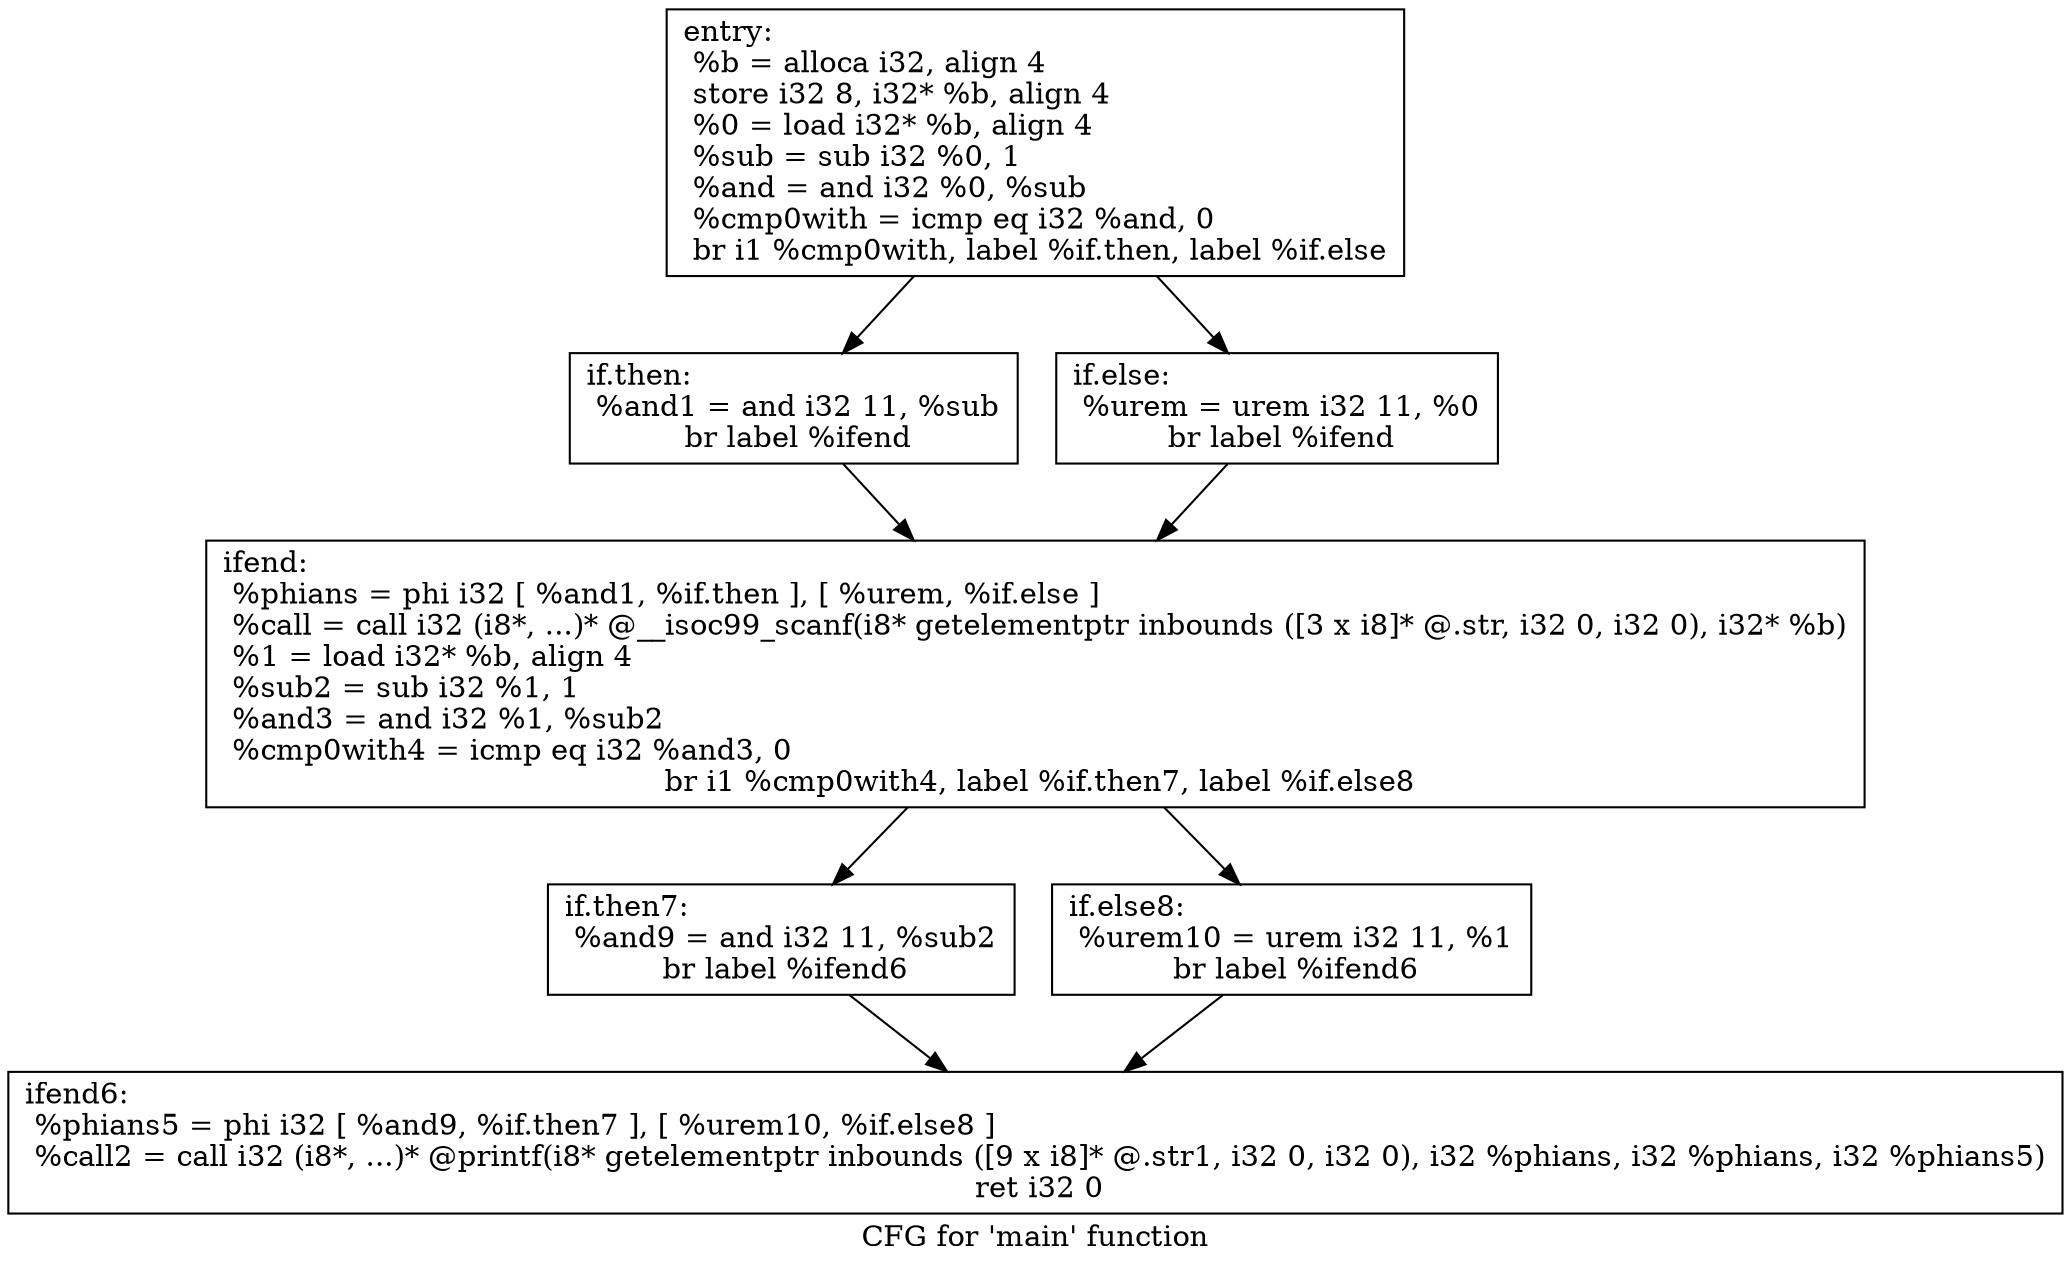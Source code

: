 digraph "CFG for 'main' function" {
 label="CFG for 'main' function";

Node0x42e7130 [shape=record,label="{entry:\l  %b = alloca i32, align 4\l  store i32 8, i32* %b, align 4\l  %0 = load i32* %b, align 4\l  %sub = sub i32 %0, 1\l  %and = and i32 %0, %sub\l  %cmp0with = icmp eq i32 %and, 0\l  br i1 %cmp0with, label %if.then, label %if.else}"];
Node0x42e7130 -> Node0x42e7f30;
Node0x42e7130 -> Node0x42e8020;
Node0x42e7f30 [shape=record,label="{if.then:\l  %and1 = and i32 11, %sub\l  br label %ifend}"];
Node0x42e7f30 -> Node0x42e8290;
Node0x42e8020 [shape=record,label="{if.else:\l  %urem = urem i32 11, %0\l  br label %ifend}"];
Node0x42e8020 -> Node0x42e8290;
Node0x42e8290 [shape=record,label="{ifend:\l  %phians = phi i32 [ %and1, %if.then ], [ %urem, %if.else ]\l  %call = call i32 (i8*, ...)* @__isoc99_scanf(i8* getelementptr inbounds ([3 x i8]* @.str, i32 0, i32 0), i32* %b)\l  %1 = load i32* %b, align 4\l  %sub2 = sub i32 %1, 1\l  %and3 = and i32 %1, %sub2\l  %cmp0with4 = icmp eq i32 %and3, 0\l  br i1 %cmp0with4, label %if.then7, label %if.else8}"];
Node0x42e8290 -> Node0x42e8c90;
Node0x42e8290 -> Node0x42e8d90;
Node0x42e8c90 [shape=record,label="{if.then7:\l  %and9 = and i32 11, %sub2\l  br label %ifend6}"];
Node0x42e8c90 -> Node0x42e8fa0;
Node0x42e8d90 [shape=record,label="{if.else8:\l  %urem10 = urem i32 11, %1\l  br label %ifend6}"];
Node0x42e8d90 -> Node0x42e8fa0;
Node0x42e8fa0 [shape=record,label="{ifend6:\l  %phians5 = phi i32 [ %and9, %if.then7 ], [ %urem10, %if.else8 ]\l  %call2 = call i32 (i8*, ...)* @printf(i8* getelementptr inbounds ([9 x i8]* @.str1, i32 0, i32 0), i32 %phians, i32 %phians, i32 %phians5)\l  ret i32 0}"];}
